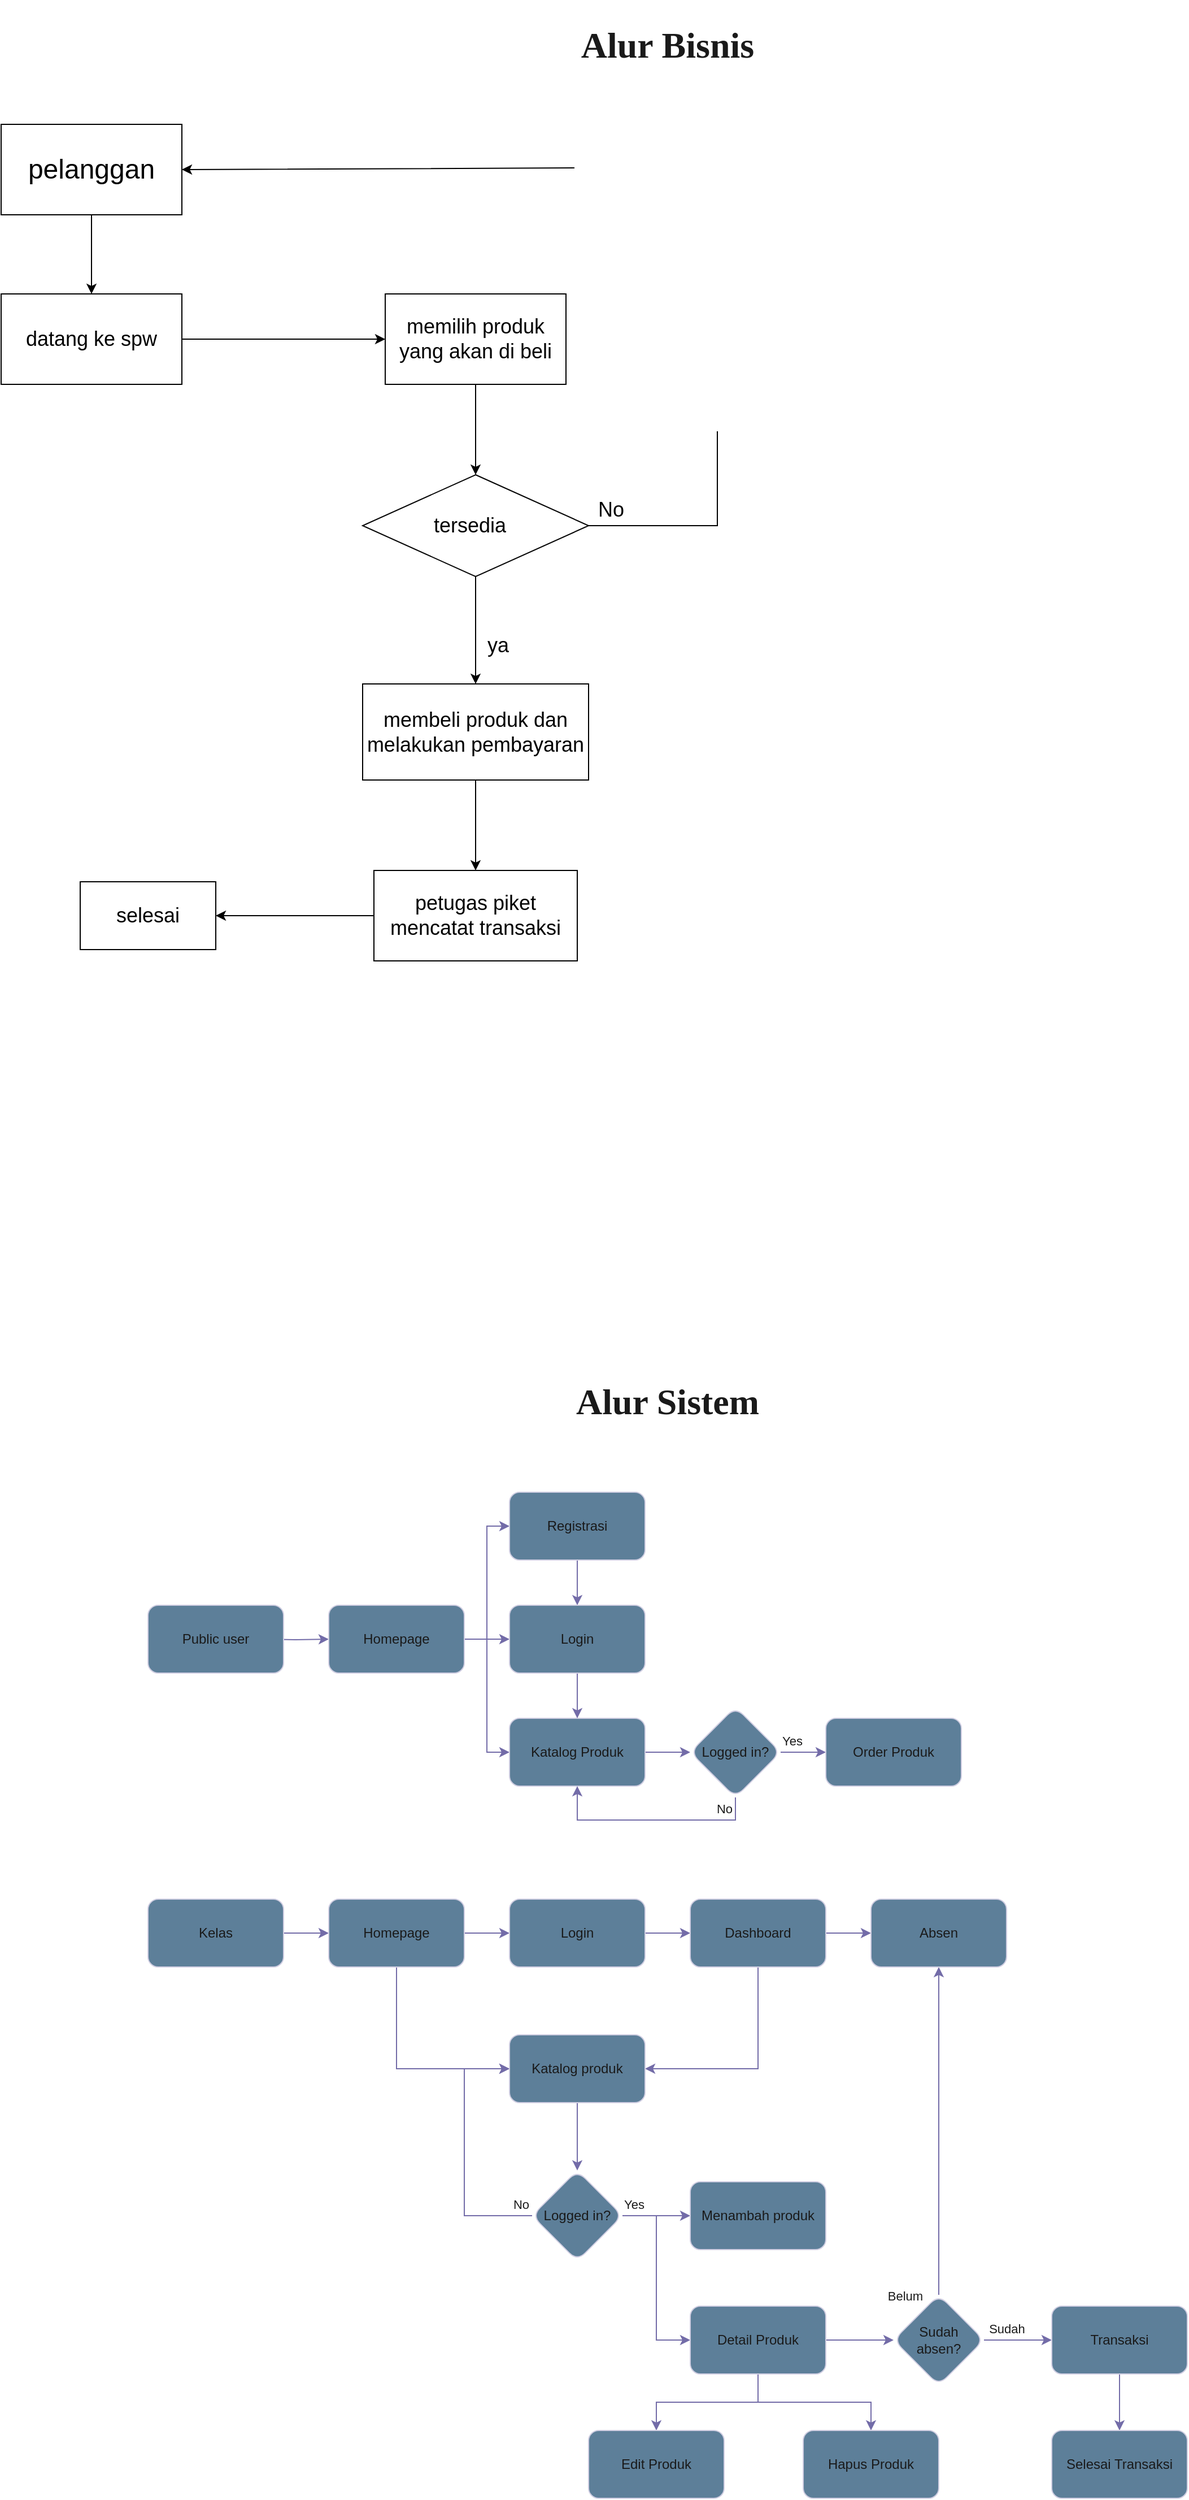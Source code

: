 <mxfile version="24.7.7">
  <diagram name="Page-1" id="ZViVpzcrhZUnZwNmErl8">
    <mxGraphModel dx="1290" dy="674" grid="1" gridSize="12" guides="1" tooltips="1" connect="1" arrows="1" fold="1" page="1" pageScale="1" pageWidth="1654" pageHeight="2336" math="0" shadow="0">
      <root>
        <mxCell id="0" />
        <mxCell id="1" parent="0" />
        <mxCell id="BjcWfent5QlHq0213xH6-3" value="" style="edgeStyle=orthogonalEdgeStyle;rounded=0;orthogonalLoop=1;jettySize=auto;html=1;labelBackgroundColor=none;strokeColor=#736CA8;fontColor=default;" parent="1" target="BjcWfent5QlHq0213xH6-2" edge="1">
          <mxGeometry relative="1" as="geometry">
            <mxPoint x="460" y="1530" as="sourcePoint" />
          </mxGeometry>
        </mxCell>
        <mxCell id="BjcWfent5QlHq0213xH6-1" value="Public user" style="rounded=1;whiteSpace=wrap;html=1;labelBackgroundColor=none;fillColor=#5D7F99;strokeColor=#D0CEE2;fontColor=#1A1A1A;" parent="1" vertex="1">
          <mxGeometry x="360" y="1500" width="120" height="60" as="geometry" />
        </mxCell>
        <mxCell id="BjcWfent5QlHq0213xH6-9" value="" style="edgeStyle=orthogonalEdgeStyle;rounded=0;orthogonalLoop=1;jettySize=auto;html=1;labelBackgroundColor=none;strokeColor=#736CA8;fontColor=default;" parent="1" source="BjcWfent5QlHq0213xH6-2" target="BjcWfent5QlHq0213xH6-8" edge="1">
          <mxGeometry relative="1" as="geometry">
            <mxPoint x="660" y="1610" as="targetPoint" />
            <Array as="points">
              <mxPoint x="660" y="1530" />
              <mxPoint x="660" y="1630" />
            </Array>
          </mxGeometry>
        </mxCell>
        <mxCell id="BjcWfent5QlHq0213xH6-13" style="edgeStyle=orthogonalEdgeStyle;rounded=0;orthogonalLoop=1;jettySize=auto;html=1;entryX=0;entryY=0.5;entryDx=0;entryDy=0;labelBackgroundColor=none;strokeColor=#736CA8;fontColor=default;" parent="1" source="BjcWfent5QlHq0213xH6-2" target="BjcWfent5QlHq0213xH6-12" edge="1">
          <mxGeometry relative="1" as="geometry" />
        </mxCell>
        <mxCell id="BjcWfent5QlHq0213xH6-15" style="edgeStyle=orthogonalEdgeStyle;rounded=0;orthogonalLoop=1;jettySize=auto;html=1;entryX=0;entryY=0.5;entryDx=0;entryDy=0;labelBackgroundColor=none;strokeColor=#736CA8;fontColor=default;" parent="1" source="BjcWfent5QlHq0213xH6-2" target="BjcWfent5QlHq0213xH6-14" edge="1">
          <mxGeometry relative="1" as="geometry" />
        </mxCell>
        <mxCell id="BjcWfent5QlHq0213xH6-2" value="Homepage" style="whiteSpace=wrap;html=1;rounded=1;labelBackgroundColor=none;fillColor=#5D7F99;strokeColor=#D0CEE2;fontColor=#1A1A1A;" parent="1" vertex="1">
          <mxGeometry x="520" y="1500" width="120" height="60" as="geometry" />
        </mxCell>
        <mxCell id="BjcWfent5QlHq0213xH6-26" value="" style="edgeStyle=orthogonalEdgeStyle;rounded=0;orthogonalLoop=1;jettySize=auto;html=1;labelBackgroundColor=none;strokeColor=#736CA8;fontColor=default;" parent="1" source="BjcWfent5QlHq0213xH6-8" target="BjcWfent5QlHq0213xH6-25" edge="1">
          <mxGeometry relative="1" as="geometry" />
        </mxCell>
        <mxCell id="BjcWfent5QlHq0213xH6-8" value="Katalog Produk" style="whiteSpace=wrap;html=1;rounded=1;labelBackgroundColor=none;fillColor=#5D7F99;strokeColor=#D0CEE2;fontColor=#1A1A1A;" parent="1" vertex="1">
          <mxGeometry x="680" y="1600" width="120" height="60" as="geometry" />
        </mxCell>
        <mxCell id="BjcWfent5QlHq0213xH6-16" style="edgeStyle=orthogonalEdgeStyle;rounded=0;orthogonalLoop=1;jettySize=auto;html=1;labelBackgroundColor=none;strokeColor=#736CA8;fontColor=default;" parent="1" source="BjcWfent5QlHq0213xH6-12" target="BjcWfent5QlHq0213xH6-14" edge="1">
          <mxGeometry relative="1" as="geometry" />
        </mxCell>
        <mxCell id="BjcWfent5QlHq0213xH6-12" value="Registrasi" style="whiteSpace=wrap;html=1;rounded=1;labelBackgroundColor=none;fillColor=#5D7F99;strokeColor=#D0CEE2;fontColor=#1A1A1A;" parent="1" vertex="1">
          <mxGeometry x="680" y="1400" width="120" height="60" as="geometry" />
        </mxCell>
        <mxCell id="BjcWfent5QlHq0213xH6-30" style="edgeStyle=orthogonalEdgeStyle;rounded=0;orthogonalLoop=1;jettySize=auto;html=1;labelBackgroundColor=none;strokeColor=#736CA8;fontColor=default;" parent="1" source="BjcWfent5QlHq0213xH6-14" target="BjcWfent5QlHq0213xH6-8" edge="1">
          <mxGeometry relative="1" as="geometry" />
        </mxCell>
        <mxCell id="BjcWfent5QlHq0213xH6-14" value="Login" style="whiteSpace=wrap;html=1;rounded=1;labelBackgroundColor=none;fillColor=#5D7F99;strokeColor=#D0CEE2;fontColor=#1A1A1A;" parent="1" vertex="1">
          <mxGeometry x="680" y="1500" width="120" height="60" as="geometry" />
        </mxCell>
        <mxCell id="BjcWfent5QlHq0213xH6-28" value="" style="edgeStyle=orthogonalEdgeStyle;rounded=0;orthogonalLoop=1;jettySize=auto;html=1;labelBackgroundColor=none;strokeColor=#736CA8;fontColor=default;" parent="1" source="BjcWfent5QlHq0213xH6-25" target="BjcWfent5QlHq0213xH6-27" edge="1">
          <mxGeometry relative="1" as="geometry" />
        </mxCell>
        <mxCell id="BjcWfent5QlHq0213xH6-31" value="Yes" style="edgeLabel;html=1;align=center;verticalAlign=middle;resizable=0;points=[];labelBackgroundColor=none;fontColor=#1A1A1A;" parent="BjcWfent5QlHq0213xH6-28" vertex="1" connectable="0">
          <mxGeometry x="-0.314" y="1" relative="1" as="geometry">
            <mxPoint x="-4" y="-9" as="offset" />
          </mxGeometry>
        </mxCell>
        <mxCell id="BjcWfent5QlHq0213xH6-32" style="edgeStyle=orthogonalEdgeStyle;rounded=0;orthogonalLoop=1;jettySize=auto;html=1;labelBackgroundColor=none;strokeColor=#736CA8;fontColor=default;" parent="1" source="BjcWfent5QlHq0213xH6-25" target="BjcWfent5QlHq0213xH6-8" edge="1">
          <mxGeometry relative="1" as="geometry">
            <Array as="points">
              <mxPoint x="880" y="1690" />
              <mxPoint x="740" y="1690" />
            </Array>
          </mxGeometry>
        </mxCell>
        <mxCell id="BjcWfent5QlHq0213xH6-33" value="No" style="edgeLabel;html=1;align=center;verticalAlign=middle;resizable=0;points=[];labelBackgroundColor=none;fontColor=#1A1A1A;" parent="BjcWfent5QlHq0213xH6-32" vertex="1" connectable="0">
          <mxGeometry x="-0.91" y="-1" relative="1" as="geometry">
            <mxPoint x="-9" y="1" as="offset" />
          </mxGeometry>
        </mxCell>
        <mxCell id="BjcWfent5QlHq0213xH6-25" value="Logged in?" style="rhombus;whiteSpace=wrap;html=1;rounded=1;labelBackgroundColor=none;fillColor=#5D7F99;strokeColor=#D0CEE2;fontColor=#1A1A1A;" parent="1" vertex="1">
          <mxGeometry x="840" y="1590" width="80" height="80" as="geometry" />
        </mxCell>
        <mxCell id="BjcWfent5QlHq0213xH6-27" value="Order Produk" style="whiteSpace=wrap;html=1;rounded=1;labelBackgroundColor=none;fillColor=#5D7F99;strokeColor=#D0CEE2;fontColor=#1A1A1A;" parent="1" vertex="1">
          <mxGeometry x="960" y="1600" width="120" height="60" as="geometry" />
        </mxCell>
        <mxCell id="BjcWfent5QlHq0213xH6-36" value="" style="edgeStyle=orthogonalEdgeStyle;rounded=0;orthogonalLoop=1;jettySize=auto;html=1;labelBackgroundColor=none;strokeColor=#736CA8;fontColor=default;" parent="1" source="BjcWfent5QlHq0213xH6-34" target="BjcWfent5QlHq0213xH6-35" edge="1">
          <mxGeometry relative="1" as="geometry" />
        </mxCell>
        <mxCell id="BjcWfent5QlHq0213xH6-34" value="Kelas" style="rounded=1;whiteSpace=wrap;html=1;labelBackgroundColor=none;fillColor=#5D7F99;strokeColor=#D0CEE2;fontColor=#1A1A1A;" parent="1" vertex="1">
          <mxGeometry x="360" y="1760" width="120" height="60" as="geometry" />
        </mxCell>
        <mxCell id="BjcWfent5QlHq0213xH6-38" value="" style="edgeStyle=orthogonalEdgeStyle;rounded=0;orthogonalLoop=1;jettySize=auto;html=1;labelBackgroundColor=none;strokeColor=#736CA8;fontColor=default;" parent="1" source="BjcWfent5QlHq0213xH6-35" target="BjcWfent5QlHq0213xH6-37" edge="1">
          <mxGeometry relative="1" as="geometry" />
        </mxCell>
        <mxCell id="BjcWfent5QlHq0213xH6-42" value="" style="edgeStyle=orthogonalEdgeStyle;rounded=0;orthogonalLoop=1;jettySize=auto;html=1;labelBackgroundColor=none;strokeColor=#736CA8;fontColor=default;" edge="1" parent="1" source="BjcWfent5QlHq0213xH6-35" target="BjcWfent5QlHq0213xH6-41">
          <mxGeometry relative="1" as="geometry">
            <Array as="points">
              <mxPoint x="580" y="1910" />
            </Array>
          </mxGeometry>
        </mxCell>
        <mxCell id="BjcWfent5QlHq0213xH6-35" value="Homepage" style="rounded=1;whiteSpace=wrap;html=1;labelBackgroundColor=none;fillColor=#5D7F99;strokeColor=#D0CEE2;fontColor=#1A1A1A;" parent="1" vertex="1">
          <mxGeometry x="520" y="1760" width="120" height="60" as="geometry" />
        </mxCell>
        <mxCell id="BjcWfent5QlHq0213xH6-40" value="" style="edgeStyle=orthogonalEdgeStyle;rounded=0;orthogonalLoop=1;jettySize=auto;html=1;labelBackgroundColor=none;strokeColor=#736CA8;fontColor=default;" parent="1" source="BjcWfent5QlHq0213xH6-37" target="BjcWfent5QlHq0213xH6-39" edge="1">
          <mxGeometry relative="1" as="geometry" />
        </mxCell>
        <mxCell id="BjcWfent5QlHq0213xH6-37" value="Login" style="rounded=1;whiteSpace=wrap;html=1;labelBackgroundColor=none;fillColor=#5D7F99;strokeColor=#D0CEE2;fontColor=#1A1A1A;" parent="1" vertex="1">
          <mxGeometry x="680" y="1760" width="120" height="60" as="geometry" />
        </mxCell>
        <mxCell id="BjcWfent5QlHq0213xH6-43" style="edgeStyle=orthogonalEdgeStyle;rounded=0;orthogonalLoop=1;jettySize=auto;html=1;labelBackgroundColor=none;strokeColor=#736CA8;fontColor=default;" edge="1" parent="1" source="BjcWfent5QlHq0213xH6-39" target="BjcWfent5QlHq0213xH6-41">
          <mxGeometry relative="1" as="geometry">
            <Array as="points">
              <mxPoint x="900" y="1910" />
            </Array>
          </mxGeometry>
        </mxCell>
        <mxCell id="BjcWfent5QlHq0213xH6-58" value="" style="edgeStyle=orthogonalEdgeStyle;rounded=0;orthogonalLoop=1;jettySize=auto;html=1;labelBackgroundColor=none;strokeColor=#736CA8;fontColor=default;" edge="1" parent="1" source="BjcWfent5QlHq0213xH6-39" target="BjcWfent5QlHq0213xH6-57">
          <mxGeometry relative="1" as="geometry" />
        </mxCell>
        <mxCell id="BjcWfent5QlHq0213xH6-39" value="Dashboard" style="rounded=1;whiteSpace=wrap;html=1;labelBackgroundColor=none;fillColor=#5D7F99;strokeColor=#D0CEE2;fontColor=#1A1A1A;" parent="1" vertex="1">
          <mxGeometry x="840" y="1760" width="120" height="60" as="geometry" />
        </mxCell>
        <mxCell id="BjcWfent5QlHq0213xH6-45" value="" style="edgeStyle=orthogonalEdgeStyle;rounded=0;orthogonalLoop=1;jettySize=auto;html=1;labelBackgroundColor=none;strokeColor=#736CA8;fontColor=default;" edge="1" parent="1" source="BjcWfent5QlHq0213xH6-41" target="BjcWfent5QlHq0213xH6-44">
          <mxGeometry relative="1" as="geometry" />
        </mxCell>
        <mxCell id="BjcWfent5QlHq0213xH6-41" value="Katalog produk" style="whiteSpace=wrap;html=1;rounded=1;labelBackgroundColor=none;fillColor=#5D7F99;strokeColor=#D0CEE2;fontColor=#1A1A1A;" vertex="1" parent="1">
          <mxGeometry x="680" y="1880" width="120" height="60" as="geometry" />
        </mxCell>
        <mxCell id="BjcWfent5QlHq0213xH6-46" style="edgeStyle=orthogonalEdgeStyle;rounded=0;orthogonalLoop=1;jettySize=auto;html=1;labelBackgroundColor=none;strokeColor=#736CA8;fontColor=default;" edge="1" parent="1" source="BjcWfent5QlHq0213xH6-44" target="BjcWfent5QlHq0213xH6-41">
          <mxGeometry relative="1" as="geometry">
            <Array as="points">
              <mxPoint x="640" y="2040" />
              <mxPoint x="640" y="1910" />
            </Array>
          </mxGeometry>
        </mxCell>
        <mxCell id="BjcWfent5QlHq0213xH6-47" value="No" style="edgeLabel;html=1;align=center;verticalAlign=middle;resizable=0;points=[];labelBackgroundColor=none;fontColor=#1A1A1A;" connectable="0" vertex="1" parent="BjcWfent5QlHq0213xH6-46">
          <mxGeometry x="-0.85" y="-1" relative="1" as="geometry">
            <mxPoint x="7" y="-9" as="offset" />
          </mxGeometry>
        </mxCell>
        <mxCell id="BjcWfent5QlHq0213xH6-49" value="" style="edgeStyle=orthogonalEdgeStyle;rounded=0;orthogonalLoop=1;jettySize=auto;html=1;labelBackgroundColor=none;strokeColor=#736CA8;fontColor=default;" edge="1" parent="1" source="BjcWfent5QlHq0213xH6-44" target="BjcWfent5QlHq0213xH6-48">
          <mxGeometry relative="1" as="geometry" />
        </mxCell>
        <mxCell id="BjcWfent5QlHq0213xH6-50" value="Yes" style="edgeLabel;html=1;align=center;verticalAlign=middle;resizable=0;points=[];labelBackgroundColor=none;fontColor=#1A1A1A;" connectable="0" vertex="1" parent="BjcWfent5QlHq0213xH6-49">
          <mxGeometry x="-0.417" relative="1" as="geometry">
            <mxPoint x="-8" y="-10" as="offset" />
          </mxGeometry>
        </mxCell>
        <mxCell id="BjcWfent5QlHq0213xH6-52" style="edgeStyle=orthogonalEdgeStyle;rounded=0;orthogonalLoop=1;jettySize=auto;html=1;labelBackgroundColor=none;strokeColor=#736CA8;fontColor=default;" edge="1" parent="1" source="BjcWfent5QlHq0213xH6-44" target="BjcWfent5QlHq0213xH6-51">
          <mxGeometry relative="1" as="geometry">
            <Array as="points">
              <mxPoint x="810" y="2040" />
              <mxPoint x="810" y="2150" />
            </Array>
          </mxGeometry>
        </mxCell>
        <mxCell id="BjcWfent5QlHq0213xH6-44" value="Logged in?" style="rhombus;whiteSpace=wrap;html=1;rounded=1;labelBackgroundColor=none;fillColor=#5D7F99;strokeColor=#D0CEE2;fontColor=#1A1A1A;" vertex="1" parent="1">
          <mxGeometry x="700" y="2000" width="80" height="80" as="geometry" />
        </mxCell>
        <mxCell id="BjcWfent5QlHq0213xH6-48" value="Menambah produk" style="whiteSpace=wrap;html=1;rounded=1;labelBackgroundColor=none;fillColor=#5D7F99;strokeColor=#D0CEE2;fontColor=#1A1A1A;" vertex="1" parent="1">
          <mxGeometry x="840" y="2010" width="120" height="60" as="geometry" />
        </mxCell>
        <mxCell id="BjcWfent5QlHq0213xH6-54" value="" style="edgeStyle=orthogonalEdgeStyle;rounded=0;orthogonalLoop=1;jettySize=auto;html=1;labelBackgroundColor=none;strokeColor=#736CA8;fontColor=default;" edge="1" parent="1" source="BjcWfent5QlHq0213xH6-51" target="BjcWfent5QlHq0213xH6-53">
          <mxGeometry relative="1" as="geometry" />
        </mxCell>
        <mxCell id="BjcWfent5QlHq0213xH6-65" value="" style="edgeStyle=orthogonalEdgeStyle;rounded=0;orthogonalLoop=1;jettySize=auto;html=1;labelBackgroundColor=none;strokeColor=#736CA8;fontColor=default;" edge="1" parent="1" source="BjcWfent5QlHq0213xH6-51" target="BjcWfent5QlHq0213xH6-64">
          <mxGeometry relative="1" as="geometry" />
        </mxCell>
        <mxCell id="BjcWfent5QlHq0213xH6-67" value="" style="edgeStyle=orthogonalEdgeStyle;rounded=0;orthogonalLoop=1;jettySize=auto;html=1;labelBackgroundColor=none;strokeColor=#736CA8;fontColor=default;" edge="1" parent="1" source="BjcWfent5QlHq0213xH6-51" target="BjcWfent5QlHq0213xH6-66">
          <mxGeometry relative="1" as="geometry" />
        </mxCell>
        <mxCell id="BjcWfent5QlHq0213xH6-51" value="Detail Produk" style="whiteSpace=wrap;html=1;rounded=1;labelBackgroundColor=none;fillColor=#5D7F99;strokeColor=#D0CEE2;fontColor=#1A1A1A;" vertex="1" parent="1">
          <mxGeometry x="840" y="2120" width="120" height="60" as="geometry" />
        </mxCell>
        <mxCell id="BjcWfent5QlHq0213xH6-59" style="edgeStyle=orthogonalEdgeStyle;rounded=0;orthogonalLoop=1;jettySize=auto;html=1;labelBackgroundColor=none;strokeColor=#736CA8;fontColor=default;" edge="1" parent="1" source="BjcWfent5QlHq0213xH6-53" target="BjcWfent5QlHq0213xH6-57">
          <mxGeometry relative="1" as="geometry" />
        </mxCell>
        <mxCell id="BjcWfent5QlHq0213xH6-60" value="Belum" style="edgeLabel;html=1;align=center;verticalAlign=middle;resizable=0;points=[];labelBackgroundColor=none;fontColor=#1A1A1A;" connectable="0" vertex="1" parent="BjcWfent5QlHq0213xH6-59">
          <mxGeometry x="-0.859" y="1" relative="1" as="geometry">
            <mxPoint x="-29" y="21" as="offset" />
          </mxGeometry>
        </mxCell>
        <mxCell id="BjcWfent5QlHq0213xH6-62" value="" style="edgeStyle=orthogonalEdgeStyle;rounded=0;orthogonalLoop=1;jettySize=auto;html=1;labelBackgroundColor=none;strokeColor=#736CA8;fontColor=default;" edge="1" parent="1" source="BjcWfent5QlHq0213xH6-53" target="BjcWfent5QlHq0213xH6-61">
          <mxGeometry relative="1" as="geometry" />
        </mxCell>
        <mxCell id="BjcWfent5QlHq0213xH6-63" value="Sudah" style="edgeLabel;html=1;align=center;verticalAlign=middle;resizable=0;points=[];labelBackgroundColor=none;fontColor=#1A1A1A;" connectable="0" vertex="1" parent="BjcWfent5QlHq0213xH6-62">
          <mxGeometry x="-0.339" y="2" relative="1" as="geometry">
            <mxPoint y="-8" as="offset" />
          </mxGeometry>
        </mxCell>
        <mxCell id="BjcWfent5QlHq0213xH6-53" value="Sudah&lt;div&gt;absen?&lt;/div&gt;" style="rhombus;whiteSpace=wrap;html=1;rounded=1;labelBackgroundColor=none;fillColor=#5D7F99;strokeColor=#D0CEE2;fontColor=#1A1A1A;" vertex="1" parent="1">
          <mxGeometry x="1020" y="2110" width="80" height="80" as="geometry" />
        </mxCell>
        <mxCell id="BjcWfent5QlHq0213xH6-57" value="Absen" style="rounded=1;whiteSpace=wrap;html=1;labelBackgroundColor=none;fillColor=#5D7F99;strokeColor=#D0CEE2;fontColor=#1A1A1A;" vertex="1" parent="1">
          <mxGeometry x="1000" y="1760" width="120" height="60" as="geometry" />
        </mxCell>
        <mxCell id="BjcWfent5QlHq0213xH6-69" value="" style="edgeStyle=orthogonalEdgeStyle;rounded=0;orthogonalLoop=1;jettySize=auto;html=1;labelBackgroundColor=none;strokeColor=#736CA8;fontColor=default;" edge="1" parent="1" source="BjcWfent5QlHq0213xH6-61" target="BjcWfent5QlHq0213xH6-68">
          <mxGeometry relative="1" as="geometry" />
        </mxCell>
        <mxCell id="BjcWfent5QlHq0213xH6-61" value="Transaksi" style="whiteSpace=wrap;html=1;rounded=1;labelBackgroundColor=none;fillColor=#5D7F99;strokeColor=#D0CEE2;fontColor=#1A1A1A;" vertex="1" parent="1">
          <mxGeometry x="1160" y="2120" width="120" height="60" as="geometry" />
        </mxCell>
        <mxCell id="BjcWfent5QlHq0213xH6-64" value="Edit Produk" style="whiteSpace=wrap;html=1;rounded=1;labelBackgroundColor=none;fillColor=#5D7F99;strokeColor=#D0CEE2;fontColor=#1A1A1A;" vertex="1" parent="1">
          <mxGeometry x="750" y="2230" width="120" height="60" as="geometry" />
        </mxCell>
        <mxCell id="BjcWfent5QlHq0213xH6-66" value="Hapus Produk" style="whiteSpace=wrap;html=1;rounded=1;labelBackgroundColor=none;fillColor=#5D7F99;strokeColor=#D0CEE2;fontColor=#1A1A1A;" vertex="1" parent="1">
          <mxGeometry x="940" y="2230" width="120" height="60" as="geometry" />
        </mxCell>
        <mxCell id="BjcWfent5QlHq0213xH6-68" value="Selesai Transaksi" style="whiteSpace=wrap;html=1;rounded=1;labelBackgroundColor=none;fillColor=#5D7F99;strokeColor=#D0CEE2;fontColor=#1A1A1A;" vertex="1" parent="1">
          <mxGeometry x="1160" y="2230" width="120" height="60" as="geometry" />
        </mxCell>
        <mxCell id="BjcWfent5QlHq0213xH6-77" value="Alur Sistem" style="text;html=1;align=center;verticalAlign=middle;whiteSpace=wrap;rounded=0;fontColor=#1A1A1A;labelBackgroundColor=none;fontSize=32;fontStyle=1;fontFamily=Tahoma;" vertex="1" parent="1">
          <mxGeometry x="360" y="1280" width="920" height="80" as="geometry" />
        </mxCell>
        <mxCell id="BjcWfent5QlHq0213xH6-78" value="Alur Bisnis" style="text;html=1;align=center;verticalAlign=middle;whiteSpace=wrap;rounded=0;fontColor=#1A1A1A;labelBackgroundColor=none;fontSize=32;fontStyle=1;fontFamily=Tahoma;" vertex="1" parent="1">
          <mxGeometry x="360" y="80" width="920" height="80" as="geometry" />
        </mxCell>
        <mxCell id="hhXNGz_eZjPoyheAcL1I-12" value="" style="edgeStyle=orthogonalEdgeStyle;rounded=0;orthogonalLoop=1;jettySize=auto;html=1;" edge="1" parent="1" source="hhXNGz_eZjPoyheAcL1I-1" target="hhXNGz_eZjPoyheAcL1I-11">
          <mxGeometry relative="1" as="geometry" />
        </mxCell>
        <mxCell id="hhXNGz_eZjPoyheAcL1I-1" value="&lt;span style=&quot;font-size: 24px;&quot;&gt;pelanggan&lt;/span&gt;" style="rounded=0;whiteSpace=wrap;html=1;" vertex="1" parent="1">
          <mxGeometry x="230" y="190" width="160" height="80" as="geometry" />
        </mxCell>
        <mxCell id="hhXNGz_eZjPoyheAcL1I-14" value="" style="edgeStyle=orthogonalEdgeStyle;rounded=0;orthogonalLoop=1;jettySize=auto;html=1;" edge="1" parent="1" source="hhXNGz_eZjPoyheAcL1I-11" target="hhXNGz_eZjPoyheAcL1I-13">
          <mxGeometry relative="1" as="geometry" />
        </mxCell>
        <mxCell id="hhXNGz_eZjPoyheAcL1I-11" value="&lt;span style=&quot;font-size: 18px;&quot;&gt;datang ke spw&lt;/span&gt;" style="rounded=0;whiteSpace=wrap;html=1;" vertex="1" parent="1">
          <mxGeometry x="230" y="340" width="160" height="80" as="geometry" />
        </mxCell>
        <mxCell id="hhXNGz_eZjPoyheAcL1I-18" value="" style="edgeStyle=orthogonalEdgeStyle;rounded=0;orthogonalLoop=1;jettySize=auto;html=1;" edge="1" parent="1" source="hhXNGz_eZjPoyheAcL1I-13" target="hhXNGz_eZjPoyheAcL1I-17">
          <mxGeometry relative="1" as="geometry" />
        </mxCell>
        <mxCell id="hhXNGz_eZjPoyheAcL1I-13" value="&lt;span style=&quot;font-size: 18px;&quot;&gt;memilih produk yang akan di beli&lt;/span&gt;" style="rounded=0;whiteSpace=wrap;html=1;" vertex="1" parent="1">
          <mxGeometry x="570" y="340" width="160" height="80" as="geometry" />
        </mxCell>
        <mxCell id="hhXNGz_eZjPoyheAcL1I-20" value="" style="edgeStyle=orthogonalEdgeStyle;rounded=0;orthogonalLoop=1;jettySize=auto;html=1;" edge="1" parent="1" source="hhXNGz_eZjPoyheAcL1I-17" target="hhXNGz_eZjPoyheAcL1I-19">
          <mxGeometry relative="1" as="geometry" />
        </mxCell>
        <mxCell id="hhXNGz_eZjPoyheAcL1I-17" value="" style="rhombus;whiteSpace=wrap;html=1;rounded=0;" vertex="1" parent="1">
          <mxGeometry x="550" y="500" width="200" height="90" as="geometry" />
        </mxCell>
        <mxCell id="hhXNGz_eZjPoyheAcL1I-22" value="" style="edgeStyle=orthogonalEdgeStyle;rounded=0;orthogonalLoop=1;jettySize=auto;html=1;" edge="1" parent="1" source="hhXNGz_eZjPoyheAcL1I-19" target="hhXNGz_eZjPoyheAcL1I-21">
          <mxGeometry relative="1" as="geometry" />
        </mxCell>
        <mxCell id="hhXNGz_eZjPoyheAcL1I-19" value="&lt;div style=&quot;&quot;&gt;&lt;span style=&quot;font-size: 18px;&quot;&gt;membeli produk dan melakukan pembayaran&lt;/span&gt;&lt;/div&gt;" style="whiteSpace=wrap;html=1;rounded=0;align=center;" vertex="1" parent="1">
          <mxGeometry x="550" y="685" width="200" height="85" as="geometry" />
        </mxCell>
        <mxCell id="hhXNGz_eZjPoyheAcL1I-24" value="" style="edgeStyle=orthogonalEdgeStyle;rounded=0;orthogonalLoop=1;jettySize=auto;html=1;" edge="1" parent="1" source="hhXNGz_eZjPoyheAcL1I-21" target="hhXNGz_eZjPoyheAcL1I-23">
          <mxGeometry relative="1" as="geometry" />
        </mxCell>
        <mxCell id="hhXNGz_eZjPoyheAcL1I-21" value="&lt;font style=&quot;font-size: 18px;&quot;&gt;petugas piket mencatat transaksi&lt;/font&gt;" style="whiteSpace=wrap;html=1;rounded=0;" vertex="1" parent="1">
          <mxGeometry x="560" y="850" width="180" height="80" as="geometry" />
        </mxCell>
        <mxCell id="hhXNGz_eZjPoyheAcL1I-23" value="&lt;font style=&quot;font-size: 18px;&quot;&gt;selesai&lt;/font&gt;" style="whiteSpace=wrap;html=1;rounded=0;" vertex="1" parent="1">
          <mxGeometry x="300" y="860" width="120" height="60" as="geometry" />
        </mxCell>
        <mxCell id="hhXNGz_eZjPoyheAcL1I-30" value="&lt;font style=&quot;font-size: 18px;&quot;&gt;tersedia&lt;/font&gt;" style="text;html=1;align=center;verticalAlign=middle;whiteSpace=wrap;rounded=0;" vertex="1" parent="1">
          <mxGeometry x="600" y="530" width="90" height="30" as="geometry" />
        </mxCell>
        <mxCell id="hhXNGz_eZjPoyheAcL1I-31" value="&lt;font style=&quot;font-size: 18px;&quot;&gt;ya&lt;/font&gt;" style="text;html=1;align=center;verticalAlign=middle;whiteSpace=wrap;rounded=0;" vertex="1" parent="1">
          <mxGeometry x="640" y="636" width="60" height="30" as="geometry" />
        </mxCell>
        <mxCell id="hhXNGz_eZjPoyheAcL1I-32" value="&lt;font style=&quot;font-size: 18px;&quot;&gt;No&lt;/font&gt;" style="text;html=1;align=center;verticalAlign=middle;whiteSpace=wrap;rounded=0;" vertex="1" parent="1">
          <mxGeometry x="740" y="516" width="60" height="30" as="geometry" />
        </mxCell>
        <mxCell id="hhXNGz_eZjPoyheAcL1I-34" value="" style="endArrow=classic;html=1;rounded=0;entryX=1;entryY=0.5;entryDx=0;entryDy=0;exitX=1;exitY=0.5;exitDx=0;exitDy=0;" edge="1" parent="1" source="hhXNGz_eZjPoyheAcL1I-17" target="hhXNGz_eZjPoyheAcL1I-1">
          <mxGeometry width="50" height="50" relative="1" as="geometry">
            <mxPoint x="756" y="540" as="sourcePoint" />
            <mxPoint x="828" y="240" as="targetPoint" />
            <Array as="points">
              <mxPoint x="864" y="545" />
              <mxPoint x="864" y="228" />
            </Array>
          </mxGeometry>
        </mxCell>
      </root>
    </mxGraphModel>
  </diagram>
</mxfile>
